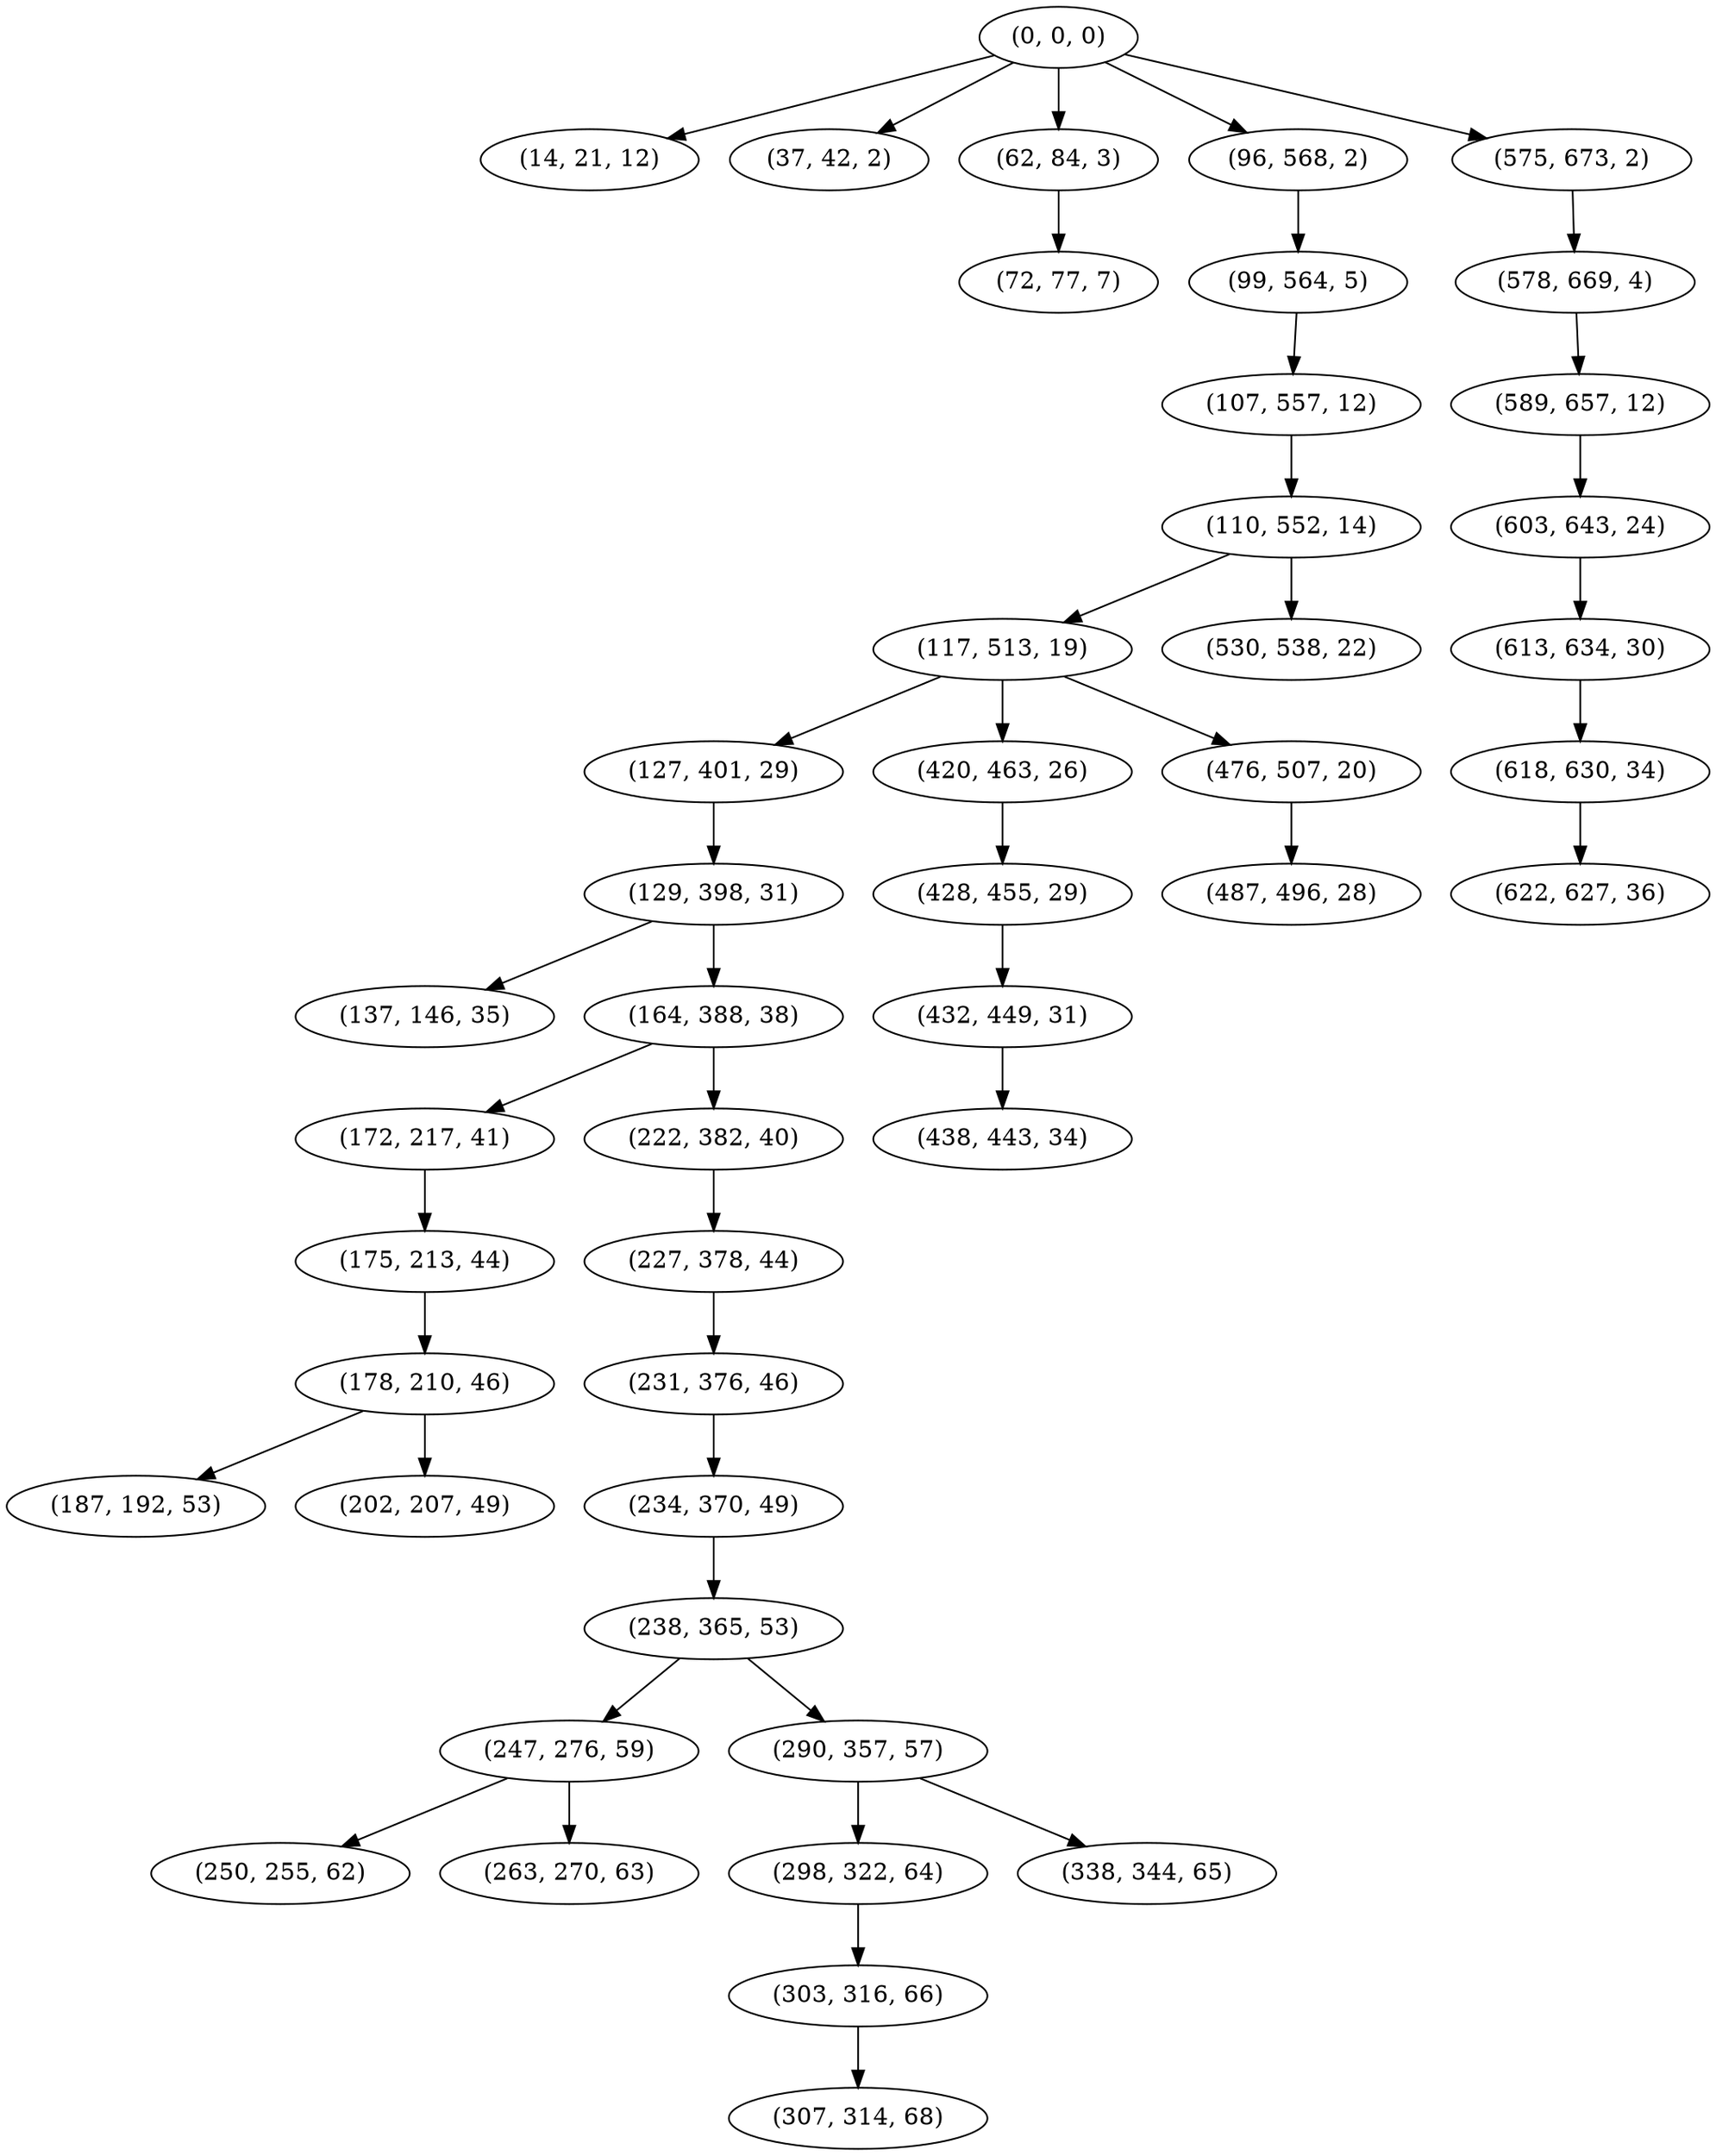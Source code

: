 digraph tree {
    "(0, 0, 0)";
    "(14, 21, 12)";
    "(37, 42, 2)";
    "(62, 84, 3)";
    "(72, 77, 7)";
    "(96, 568, 2)";
    "(99, 564, 5)";
    "(107, 557, 12)";
    "(110, 552, 14)";
    "(117, 513, 19)";
    "(127, 401, 29)";
    "(129, 398, 31)";
    "(137, 146, 35)";
    "(164, 388, 38)";
    "(172, 217, 41)";
    "(175, 213, 44)";
    "(178, 210, 46)";
    "(187, 192, 53)";
    "(202, 207, 49)";
    "(222, 382, 40)";
    "(227, 378, 44)";
    "(231, 376, 46)";
    "(234, 370, 49)";
    "(238, 365, 53)";
    "(247, 276, 59)";
    "(250, 255, 62)";
    "(263, 270, 63)";
    "(290, 357, 57)";
    "(298, 322, 64)";
    "(303, 316, 66)";
    "(307, 314, 68)";
    "(338, 344, 65)";
    "(420, 463, 26)";
    "(428, 455, 29)";
    "(432, 449, 31)";
    "(438, 443, 34)";
    "(476, 507, 20)";
    "(487, 496, 28)";
    "(530, 538, 22)";
    "(575, 673, 2)";
    "(578, 669, 4)";
    "(589, 657, 12)";
    "(603, 643, 24)";
    "(613, 634, 30)";
    "(618, 630, 34)";
    "(622, 627, 36)";
    "(0, 0, 0)" -> "(14, 21, 12)";
    "(0, 0, 0)" -> "(37, 42, 2)";
    "(0, 0, 0)" -> "(62, 84, 3)";
    "(0, 0, 0)" -> "(96, 568, 2)";
    "(0, 0, 0)" -> "(575, 673, 2)";
    "(62, 84, 3)" -> "(72, 77, 7)";
    "(96, 568, 2)" -> "(99, 564, 5)";
    "(99, 564, 5)" -> "(107, 557, 12)";
    "(107, 557, 12)" -> "(110, 552, 14)";
    "(110, 552, 14)" -> "(117, 513, 19)";
    "(110, 552, 14)" -> "(530, 538, 22)";
    "(117, 513, 19)" -> "(127, 401, 29)";
    "(117, 513, 19)" -> "(420, 463, 26)";
    "(117, 513, 19)" -> "(476, 507, 20)";
    "(127, 401, 29)" -> "(129, 398, 31)";
    "(129, 398, 31)" -> "(137, 146, 35)";
    "(129, 398, 31)" -> "(164, 388, 38)";
    "(164, 388, 38)" -> "(172, 217, 41)";
    "(164, 388, 38)" -> "(222, 382, 40)";
    "(172, 217, 41)" -> "(175, 213, 44)";
    "(175, 213, 44)" -> "(178, 210, 46)";
    "(178, 210, 46)" -> "(187, 192, 53)";
    "(178, 210, 46)" -> "(202, 207, 49)";
    "(222, 382, 40)" -> "(227, 378, 44)";
    "(227, 378, 44)" -> "(231, 376, 46)";
    "(231, 376, 46)" -> "(234, 370, 49)";
    "(234, 370, 49)" -> "(238, 365, 53)";
    "(238, 365, 53)" -> "(247, 276, 59)";
    "(238, 365, 53)" -> "(290, 357, 57)";
    "(247, 276, 59)" -> "(250, 255, 62)";
    "(247, 276, 59)" -> "(263, 270, 63)";
    "(290, 357, 57)" -> "(298, 322, 64)";
    "(290, 357, 57)" -> "(338, 344, 65)";
    "(298, 322, 64)" -> "(303, 316, 66)";
    "(303, 316, 66)" -> "(307, 314, 68)";
    "(420, 463, 26)" -> "(428, 455, 29)";
    "(428, 455, 29)" -> "(432, 449, 31)";
    "(432, 449, 31)" -> "(438, 443, 34)";
    "(476, 507, 20)" -> "(487, 496, 28)";
    "(575, 673, 2)" -> "(578, 669, 4)";
    "(578, 669, 4)" -> "(589, 657, 12)";
    "(589, 657, 12)" -> "(603, 643, 24)";
    "(603, 643, 24)" -> "(613, 634, 30)";
    "(613, 634, 30)" -> "(618, 630, 34)";
    "(618, 630, 34)" -> "(622, 627, 36)";
}
